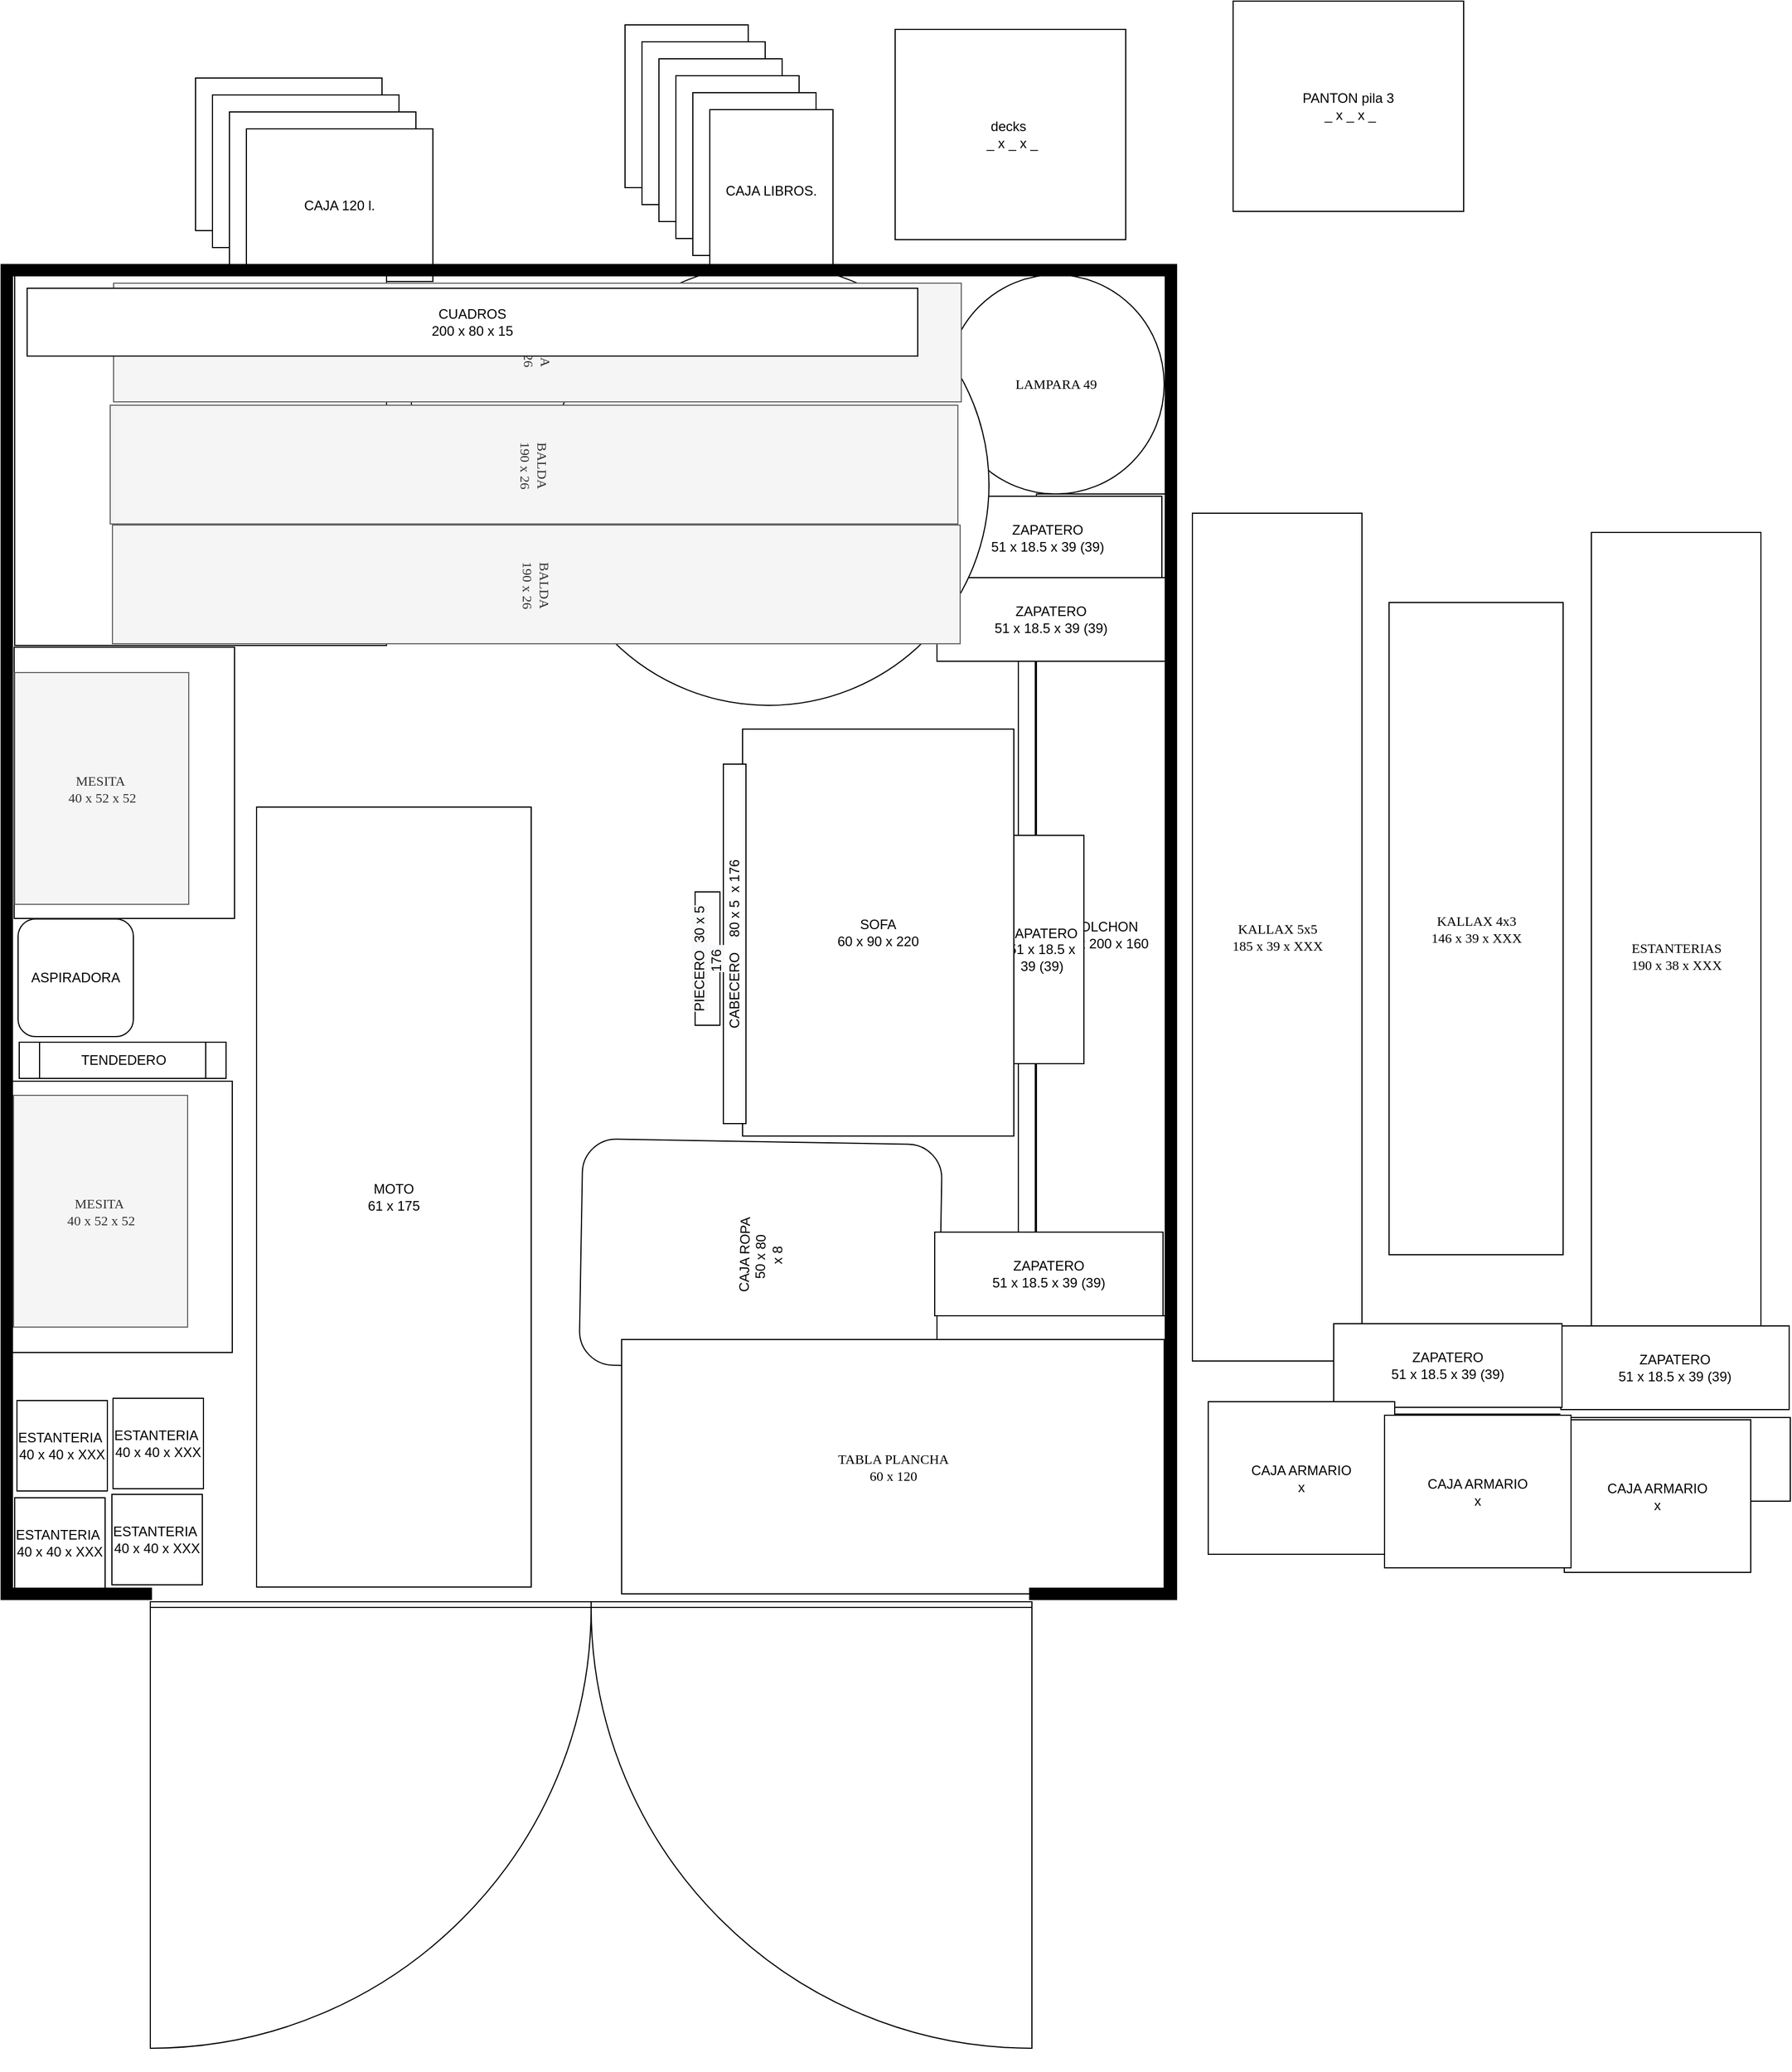 <mxfile version="14.2.7" type="github">
  <diagram name="Page-1" id="38b20595-45e3-9b7f-d5ca-b57f44c5b66d">
    <mxGraphModel dx="1684" dy="2404" grid="0" gridSize="15" guides="0" tooltips="1" connect="0" arrows="0" fold="1" page="1" pageScale="1" pageWidth="1043" pageHeight="1181" background="none" math="1" shadow="0">
      <root>
        <mxCell id="0" />
        <mxCell id="1" parent="0" />
        <mxCell id="r4qnVybcs4rJ6ydenGPn-2" value="ESTANTERIAS&lt;br&gt;190 x 38 x XXX" style="shape=rect;shadow=0;rounded=0;comic=0;fontFamily=Verdana;fontSize=12;align=center;html=1;text=moto" parent="1" vertex="1">
          <mxGeometry x="1407" y="237" width="150" height="750" as="geometry" />
        </mxCell>
        <mxCell id="r4qnVybcs4rJ6ydenGPn-8" value="LAVADORA&lt;br&gt;65 x 50" style="rounded=0;whiteSpace=wrap;html=1;strokeColor=#000000;fillColor=#ffffff;rotation=-90;" parent="1" vertex="1">
          <mxGeometry x="-13" y="745" width="240" height="195" as="geometry" />
        </mxCell>
        <mxCell id="r4qnVybcs4rJ6ydenGPn-9" value="LAVAVAJILLAS&lt;br&gt;65 x 50" style="rounded=0;whiteSpace=wrap;html=1;strokeColor=#000000;fillColor=#ffffff;rotation=-90;" parent="1" vertex="1">
          <mxGeometry x="-11" y="361" width="240" height="195" as="geometry" />
        </mxCell>
        <mxCell id="r4qnVybcs4rJ6ydenGPn-16" value="TABLEROS&lt;br&gt;" style="rounded=0;whiteSpace=wrap;html=1;strokeColor=#000000;fillColor=#ffffff;" parent="1" vertex="1">
          <mxGeometry x="900" y="261" width="15" height="675" as="geometry" />
        </mxCell>
        <mxCell id="r4qnVybcs4rJ6ydenGPn-27" value="KALLAX 5x5&lt;br&gt;185 x 39 x XXX" style="shape=rect;shadow=0;rounded=0;comic=0;fontFamily=Verdana;fontSize=12;align=center;html=1;text=moto" parent="1" vertex="1">
          <mxGeometry x="1054" y="220" width="150" height="750" as="geometry" />
        </mxCell>
        <mxCell id="r4qnVybcs4rJ6ydenGPn-28" value="KALLAX 4x3&lt;br&gt;146 x 39 x XXX" style="shape=rect;shadow=0;rounded=0;comic=0;fontFamily=Verdana;fontSize=12;align=center;html=1;text=moto" parent="1" vertex="1">
          <mxGeometry x="1228" y="299" width="154" height="577" as="geometry" />
        </mxCell>
        <mxCell id="r4qnVybcs4rJ6ydenGPn-34" value="BASE MESA aprox. 58&lt;br&gt;" style="shape=ellipse;shadow=0;rounded=0;comic=0;fontFamily=Verdana;fontSize=12;align=center;html=1;" parent="1" vertex="1">
          <mxGeometry x="586" y="90" width="230" height="230" as="geometry" />
        </mxCell>
        <mxCell id="r4qnVybcs4rJ6ydenGPn-35" value="CAJA 144 l." style="rounded=0;whiteSpace=wrap;html=1;strokeColor=#000000;fillColor=#ffffff;" parent="1" vertex="1">
          <mxGeometry x="349" y="121" width="165" height="135" as="geometry" />
        </mxCell>
        <mxCell id="r4qnVybcs4rJ6ydenGPn-36" value="CAJA 144 l." style="rounded=0;whiteSpace=wrap;html=1;strokeColor=#000000;fillColor=#ffffff;" parent="1" vertex="1">
          <mxGeometry x="666" y="118" width="165" height="135" as="geometry" />
        </mxCell>
        <mxCell id="r4qnVybcs4rJ6ydenGPn-38" value="CAJA 144 l." style="rounded=0;whiteSpace=wrap;html=1;strokeColor=#000000;fillColor=#ffffff;" parent="1" vertex="1">
          <mxGeometry x="521" y="123" width="165" height="135" as="geometry" />
        </mxCell>
        <mxCell id="r4qnVybcs4rJ6ydenGPn-40" value="CAJA ROPA&lt;br&gt;50 x 80&amp;nbsp;&lt;br&gt;x 8" style="rounded=1;whiteSpace=wrap;html=1;strokeColor=#000000;fillColor=#ffffff;rotation=-89;direction=south;" parent="1" vertex="1">
          <mxGeometry x="572" y="717" width="200" height="318" as="geometry" />
        </mxCell>
        <mxCell id="r4qnVybcs4rJ6ydenGPn-45" value="ZAPATERO&lt;br&gt;51 x 18.5 x 39 (39)" style="rounded=0;whiteSpace=wrap;html=1;strokeColor=#000000;fillColor=#ffffff;" parent="1" vertex="1">
          <mxGeometry x="1380" y="939" width="202" height="74" as="geometry" />
        </mxCell>
        <mxCell id="r4qnVybcs4rJ6ydenGPn-46" value="ZAPATERO&lt;br&gt;51 x 18.5 x 39 (39)" style="rounded=0;whiteSpace=wrap;html=1;strokeColor=#000000;fillColor=#ffffff;" parent="1" vertex="1">
          <mxGeometry x="1179" y="937" width="202" height="74" as="geometry" />
        </mxCell>
        <mxCell id="r4qnVybcs4rJ6ydenGPn-49" value="ZAPATERO&lt;br&gt;51 x 18.5 x 39 (39)" style="rounded=0;whiteSpace=wrap;html=1;strokeColor=#000000;fillColor=#ffffff;" parent="1" vertex="1">
          <mxGeometry x="1177" y="1017" width="202" height="74" as="geometry" />
        </mxCell>
        <mxCell id="r4qnVybcs4rJ6ydenGPn-50" value="ZAPATERO&lt;br&gt;51 x 18.5 x 39 (39)" style="rounded=0;whiteSpace=wrap;html=1;strokeColor=#000000;fillColor=#ffffff;" parent="1" vertex="1">
          <mxGeometry x="1381" y="1020" width="202" height="74" as="geometry" />
        </mxCell>
        <mxCell id="r4qnVybcs4rJ6ydenGPn-60" value="decks&amp;nbsp;&lt;br&gt;&amp;nbsp;_ x _ x _" style="rounded=0;whiteSpace=wrap;html=1;strokeColor=#000000;fillColor=#ffffff;" parent="1" vertex="1">
          <mxGeometry x="791" y="-208" width="204" height="186" as="geometry" />
        </mxCell>
        <mxCell id="r4qnVybcs4rJ6ydenGPn-61" value="CAJA 120 l." style="rounded=0;whiteSpace=wrap;html=1;strokeColor=#000000;fillColor=#ffffff;" parent="1" vertex="1">
          <mxGeometry x="172" y="-165" width="165" height="135" as="geometry" />
        </mxCell>
        <mxCell id="r4qnVybcs4rJ6ydenGPn-62" value="CAJA 120 l." style="rounded=0;whiteSpace=wrap;html=1;strokeColor=#000000;fillColor=#ffffff;" parent="1" vertex="1">
          <mxGeometry x="187" y="-150" width="165" height="135" as="geometry" />
        </mxCell>
        <mxCell id="r4qnVybcs4rJ6ydenGPn-63" value="CAJA 120 l." style="rounded=0;whiteSpace=wrap;html=1;strokeColor=#000000;fillColor=#ffffff;" parent="1" vertex="1">
          <mxGeometry x="187" y="-150" width="165" height="135" as="geometry" />
        </mxCell>
        <mxCell id="r4qnVybcs4rJ6ydenGPn-64" value="CAJA 120 l." style="rounded=0;whiteSpace=wrap;html=1;strokeColor=#000000;fillColor=#ffffff;" parent="1" vertex="1">
          <mxGeometry x="202" y="-135" width="165" height="135" as="geometry" />
        </mxCell>
        <mxCell id="r4qnVybcs4rJ6ydenGPn-65" value="CAJA 120 l." style="rounded=0;whiteSpace=wrap;html=1;strokeColor=#000000;fillColor=#ffffff;" parent="1" vertex="1">
          <mxGeometry x="202" y="-135" width="165" height="135" as="geometry" />
        </mxCell>
        <mxCell id="r4qnVybcs4rJ6ydenGPn-66" value="CAJA 120 l." style="rounded=0;whiteSpace=wrap;html=1;strokeColor=#000000;fillColor=#ffffff;" parent="1" vertex="1">
          <mxGeometry x="217" y="-120" width="165" height="135" as="geometry" />
        </mxCell>
        <mxCell id="r4qnVybcs4rJ6ydenGPn-67" value="CAJA LIBROS." style="rounded=0;whiteSpace=wrap;html=1;strokeColor=#000000;fillColor=#ffffff;" parent="1" vertex="1">
          <mxGeometry x="552" y="-212" width="109" height="144" as="geometry" />
        </mxCell>
        <mxCell id="r4qnVybcs4rJ6ydenGPn-68" value="CAJA LIBROS." style="rounded=0;whiteSpace=wrap;html=1;strokeColor=#000000;fillColor=#ffffff;" parent="1" vertex="1">
          <mxGeometry x="567" y="-197" width="109" height="144" as="geometry" />
        </mxCell>
        <mxCell id="r4qnVybcs4rJ6ydenGPn-69" value="CAJA LIBROS." style="rounded=0;whiteSpace=wrap;html=1;strokeColor=#000000;fillColor=#ffffff;" parent="1" vertex="1">
          <mxGeometry x="582" y="-182" width="109" height="144" as="geometry" />
        </mxCell>
        <mxCell id="r4qnVybcs4rJ6ydenGPn-70" value="CAJA LIBROS." style="rounded=0;whiteSpace=wrap;html=1;strokeColor=#000000;fillColor=#ffffff;" parent="1" vertex="1">
          <mxGeometry x="597" y="-167" width="109" height="144" as="geometry" />
        </mxCell>
        <mxCell id="r4qnVybcs4rJ6ydenGPn-71" value="CAJA LIBROS." style="rounded=0;whiteSpace=wrap;html=1;strokeColor=#000000;fillColor=#ffffff;" parent="1" vertex="1">
          <mxGeometry x="612" y="-152" width="109" height="144" as="geometry" />
        </mxCell>
        <mxCell id="r4qnVybcs4rJ6ydenGPn-72" value="CAJA LIBROS." style="rounded=0;whiteSpace=wrap;html=1;strokeColor=#000000;fillColor=#ffffff;" parent="1" vertex="1">
          <mxGeometry x="627" y="-137" width="109" height="144" as="geometry" />
        </mxCell>
        <mxCell id="5UWoC-fxccsJFHag1fMj-1" value="PANTON pila 3&lt;br&gt;&amp;nbsp;_ x _ x _" style="rounded=0;whiteSpace=wrap;html=1;strokeColor=#000000;fillColor=#ffffff;" vertex="1" parent="1">
          <mxGeometry x="1090" y="-233" width="204" height="186" as="geometry" />
        </mxCell>
        <mxCell id="5UWoC-fxccsJFHag1fMj-2" value="ZAPATERO&lt;br&gt;51 x 18.5 x 39 (39)" style="rounded=0;whiteSpace=wrap;html=1;strokeColor=#000000;fillColor=#ffffff;direction=south;" vertex="1" parent="1">
          <mxGeometry x="959" y="504" width="74" height="202" as="geometry" />
        </mxCell>
        <mxCell id="r4qnVybcs4rJ6ydenGPn-10" value="COLCHON&lt;br&gt;30 x 200 x 160" style="rounded=0;whiteSpace=wrap;html=1;strokeColor=#000000;fillColor=#ffffff;" parent="1" vertex="1">
          <mxGeometry x="916" y="203" width="120" height="780" as="geometry" />
        </mxCell>
        <mxCell id="r4qnVybcs4rJ6ydenGPn-37" value="CAJA 144 l." style="rounded=0;whiteSpace=wrap;html=1;strokeColor=#000000;fillColor=#ffffff;" parent="1" vertex="1">
          <mxGeometry x="198" y="110" width="165" height="135" as="geometry" />
        </mxCell>
        <mxCell id="r4qnVybcs4rJ6ydenGPn-29" value="lampara 31" style="shape=ellipse;shadow=0;rounded=0;comic=0;fontFamily=Verdana;fontSize=12;align=center;html=1;" parent="1" vertex="1">
          <mxGeometry x="882" y="52" width="124" height="122" as="geometry" />
        </mxCell>
        <mxCell id="r4qnVybcs4rJ6ydenGPn-30" value="LAMPARA 49" style="shape=ellipse;shadow=0;rounded=0;comic=0;fontFamily=Verdana;fontSize=12;align=center;html=1;" parent="1" vertex="1">
          <mxGeometry x="837" y="9" width="192" height="194" as="geometry" />
        </mxCell>
        <mxCell id="r4qnVybcs4rJ6ydenGPn-48" value="ZAPATERO&lt;br&gt;51 x 18.5 x 39 (39)" style="rounded=0;whiteSpace=wrap;html=1;strokeColor=#000000;fillColor=#ffffff;direction=west;" parent="1" vertex="1">
          <mxGeometry x="825" y="205" width="202" height="74" as="geometry" />
        </mxCell>
        <mxCell id="r4qnVybcs4rJ6ydenGPn-47" value="ZAPATERO&lt;br&gt;51 x 18.5 x 39 (39)" style="rounded=0;whiteSpace=wrap;html=1;strokeColor=#000000;fillColor=#ffffff;direction=west;" parent="1" vertex="1">
          <mxGeometry x="828" y="277" width="202" height="74" as="geometry" />
        </mxCell>
        <mxCell id="5UWoC-fxccsJFHag1fMj-3" value="ZAPATERO&lt;br&gt;51 x 18.5 x 39 (39)" style="rounded=0;whiteSpace=wrap;html=1;strokeColor=#000000;fillColor=#ffffff;direction=south;" vertex="1" parent="1">
          <mxGeometry x="884" y="505" width="74" height="202" as="geometry" />
        </mxCell>
        <mxCell id="5UWoC-fxccsJFHag1fMj-4" value="ZAPATERO&lt;br&gt;51 x 18.5 x 39 (39)" style="rounded=0;whiteSpace=wrap;html=1;strokeColor=#000000;fillColor=#ffffff;direction=west;" vertex="1" parent="1">
          <mxGeometry x="826" y="856" width="202" height="74" as="geometry" />
        </mxCell>
        <mxCell id="5UWoC-fxccsJFHag1fMj-5" value="ZAPATERO&lt;br&gt;51 x 18.5 x 39 (39)" style="rounded=0;whiteSpace=wrap;html=1;strokeColor=#000000;fillColor=#ffffff;direction=west;" vertex="1" parent="1">
          <mxGeometry x="828" y="930" width="202" height="74" as="geometry" />
        </mxCell>
        <mxCell id="r4qnVybcs4rJ6ydenGPn-11" value="SOFA&lt;br&gt;60 x 90 x 220" style="rounded=0;whiteSpace=wrap;html=1;strokeColor=#000000;fillColor=#ffffff;" parent="1" vertex="1">
          <mxGeometry x="656" y="411" width="240" height="360" as="geometry" />
        </mxCell>
        <mxCell id="r4qnVybcs4rJ6ydenGPn-53" value="&lt;span&gt;CABECERO&amp;nbsp; &amp;nbsp;&amp;nbsp;&lt;/span&gt;&lt;span&gt;80 x 5&amp;nbsp; x 176&lt;/span&gt;" style="rounded=0;whiteSpace=wrap;html=1;strokeColor=#000000;fillColor=#ffffff;rotation=-90;" parent="1" vertex="1">
          <mxGeometry x="490" y="591" width="318" height="20" as="geometry" />
        </mxCell>
        <mxCell id="r4qnVybcs4rJ6ydenGPn-54" value="&lt;span style=&quot;color: rgb(0 , 0 , 0) ; font-family: &amp;#34;helvetica&amp;#34; ; font-size: 12px ; font-style: normal ; font-weight: 400 ; letter-spacing: normal ; text-align: center ; text-indent: 0px ; text-transform: none ; word-spacing: 0px ; background-color: rgb(248 , 249 , 250) ; display: inline ; float: none&quot;&gt;PIECERO&amp;nbsp;&amp;nbsp;&lt;/span&gt;&lt;span style=&quot;color: rgb(0 , 0 , 0) ; font-family: &amp;#34;helvetica&amp;#34; ; font-size: 12px ; font-style: normal ; font-weight: 400 ; letter-spacing: normal ; text-align: center ; text-indent: 0px ; text-transform: none ; word-spacing: 0px ; background-color: rgb(248 , 249 , 250) ; display: inline ; float: none&quot;&gt;30 x 5 176&amp;nbsp;&lt;/span&gt;" style="rounded=0;whiteSpace=wrap;html=1;strokeColor=#000000;fillColor=#ffffff;rotation=-90;" parent="1" vertex="1">
          <mxGeometry x="566" y="603" width="118" height="22" as="geometry" />
        </mxCell>
        <mxCell id="r4qnVybcs4rJ6ydenGPn-12" value="MOTO&lt;br&gt;61 x 175" style="rounded=0;whiteSpace=wrap;html=1;strokeColor=#000000;fillColor=#ffffff;" parent="1" vertex="1">
          <mxGeometry x="226" y="480" width="243" height="690" as="geometry" />
        </mxCell>
        <mxCell id="r4qnVybcs4rJ6ydenGPn-41" value="ASPIRADORA" style="rounded=1;whiteSpace=wrap;html=1;strokeColor=#000000;fillColor=#ffffff;" parent="1" vertex="1">
          <mxGeometry x="15" y="579" width="102" height="104" as="geometry" />
        </mxCell>
        <mxCell id="r4qnVybcs4rJ6ydenGPn-42" value="TENDEDERO" style="shape=process;whiteSpace=wrap;html=1;backgroundOutline=1;strokeColor=#000000;fillColor=#ffffff;" parent="1" vertex="1">
          <mxGeometry x="16" y="688" width="183" height="32" as="geometry" />
        </mxCell>
        <mxCell id="r4qnVybcs4rJ6ydenGPn-58" value="ESTANTERIA&amp;nbsp;&lt;br&gt;40 x 40 x XXX" style="whiteSpace=wrap;html=1;aspect=fixed;strokeColor=#000000;fillColor=#ffffff;" parent="1" vertex="1">
          <mxGeometry x="99" y="1003" width="80" height="80" as="geometry" />
        </mxCell>
        <mxCell id="r4qnVybcs4rJ6ydenGPn-56" value="ESTANTERIA&amp;nbsp;&lt;br&gt;40 x 40 x XXX" style="whiteSpace=wrap;html=1;aspect=fixed;strokeColor=#000000;fillColor=#ffffff;" parent="1" vertex="1">
          <mxGeometry x="14" y="1005" width="80" height="80" as="geometry" />
        </mxCell>
        <mxCell id="r4qnVybcs4rJ6ydenGPn-57" value="ESTANTERIA&amp;nbsp;&lt;br&gt;40 x 40 x XXX" style="whiteSpace=wrap;html=1;aspect=fixed;strokeColor=#000000;fillColor=#ffffff;" parent="1" vertex="1">
          <mxGeometry x="12" y="1091" width="80" height="80" as="geometry" />
        </mxCell>
        <mxCell id="r4qnVybcs4rJ6ydenGPn-59" value="ESTANTERIA&amp;nbsp;&lt;br&gt;40 x 40 x XXX" style="whiteSpace=wrap;html=1;aspect=fixed;strokeColor=#000000;fillColor=#ffffff;" parent="1" vertex="1">
          <mxGeometry x="98" y="1088" width="80" height="80" as="geometry" />
        </mxCell>
        <mxCell id="5UWoC-fxccsJFHag1fMj-7" value="38 - zapateros" parent="0" visible="0" />
        <mxCell id="5UWoC-fxccsJFHag1fMj-8" value="segundo piso" visible="0" parent="0" />
        <mxCell id="r4qnVybcs4rJ6ydenGPn-23" value="BALDA&lt;br&gt;190 x 26" style="shape=rect;shadow=0;rounded=0;comic=0;fontFamily=Verdana;fontSize=12;align=center;html=1;text=moto;fillColor=#f5f5f5;strokeColor=#666666;fontColor=#333333;" parent="5UWoC-fxccsJFHag1fMj-8" vertex="1">
          <mxGeometry x="6" y="199" width="105" height="750" as="geometry" />
        </mxCell>
        <mxCell id="r4qnVybcs4rJ6ydenGPn-44" value="CUBO&amp;nbsp;&lt;br&gt;33 x 30" style="rounded=1;whiteSpace=wrap;html=1;strokeColor=#000000;fillColor=#ffffff;" parent="5UWoC-fxccsJFHag1fMj-8" vertex="1">
          <mxGeometry x="11" y="838" width="120" height="60" as="geometry" />
        </mxCell>
        <mxCell id="r4qnVybcs4rJ6ydenGPn-43" value="CUBO NEGRO&lt;br&gt;43 x 26" style="rounded=1;whiteSpace=wrap;html=1;strokeColor=#000000;fillColor=#ffffff;" parent="5UWoC-fxccsJFHag1fMj-8" vertex="1">
          <mxGeometry x="17" y="915" width="120" height="60" as="geometry" />
        </mxCell>
        <mxCell id="5UWoC-fxccsJFHag1fMj-11" value="BALDA&lt;br&gt;190 x 26" style="shape=rect;shadow=0;rounded=0;comic=0;fontFamily=Verdana;fontSize=12;align=center;html=1;text=moto;fillColor=#f5f5f5;strokeColor=#666666;fontColor=#333333;" vertex="1" parent="5UWoC-fxccsJFHag1fMj-8">
          <mxGeometry x="6" y="199" width="105" height="750" as="geometry" />
        </mxCell>
        <mxCell id="5UWoC-fxccsJFHag1fMj-12" value="CUBO&amp;nbsp;&lt;br&gt;33 x 30" style="rounded=1;whiteSpace=wrap;html=1;strokeColor=#000000;fillColor=#ffffff;" vertex="1" parent="5UWoC-fxccsJFHag1fMj-8">
          <mxGeometry x="11" y="838" width="120" height="60" as="geometry" />
        </mxCell>
        <mxCell id="5UWoC-fxccsJFHag1fMj-13" value="CUBO NEGRO&lt;br&gt;43 x 26" style="rounded=1;whiteSpace=wrap;html=1;strokeColor=#000000;fillColor=#ffffff;" vertex="1" parent="5UWoC-fxccsJFHag1fMj-8">
          <mxGeometry x="17" y="915" width="120" height="60" as="geometry" />
        </mxCell>
        <mxCell id="5UWoC-fxccsJFHag1fMj-9" value="primer piso" parent="0" />
        <mxCell id="48ef80bc37b76060-383" value="MESA&amp;nbsp;&lt;br&gt;100 x 100 x 74.5" style="shape=ellipse;shadow=0;rounded=0;comic=0;fontFamily=Verdana;fontSize=12;align=center;html=1;" parent="5UWoC-fxccsJFHag1fMj-9" vertex="1">
          <mxGeometry x="484" width="390" height="390" as="geometry" />
        </mxCell>
        <mxCell id="r4qnVybcs4rJ6ydenGPn-32" value="MESA PLEGLABLE&lt;br&gt;84 x 84&amp;nbsp; x 74" style="rounded=0;whiteSpace=wrap;html=1;strokeColor=#000000;fillColor=#ffffff;" parent="5UWoC-fxccsJFHag1fMj-9" vertex="1">
          <mxGeometry x="12" y="8" width="329" height="329" as="geometry" />
        </mxCell>
        <mxCell id="r4qnVybcs4rJ6ydenGPn-26" value="MESITA&amp;nbsp;&lt;br&gt;40 x 52 x 52" style="shape=rect;shadow=0;rounded=0;comic=0;fontFamily=Verdana;fontSize=12;align=center;html=1;text=moto;fillColor=#f5f5f5;strokeColor=#666666;fontColor=#333333;direction=south;" parent="5UWoC-fxccsJFHag1fMj-9" vertex="1">
          <mxGeometry x="12" y="361" width="154" height="205" as="geometry" />
        </mxCell>
        <mxCell id="r4qnVybcs4rJ6ydenGPn-25" value="MESITA&amp;nbsp;&lt;br&gt;40 x 52 x 52" style="shape=rect;shadow=0;rounded=0;comic=0;fontFamily=Verdana;fontSize=12;align=center;html=1;text=moto;fillColor=#f5f5f5;strokeColor=#666666;fontColor=#333333;direction=south;" parent="5UWoC-fxccsJFHag1fMj-9" vertex="1">
          <mxGeometry x="11" y="735" width="154" height="205" as="geometry" />
        </mxCell>
        <mxCell id="5UWoC-fxccsJFHag1fMj-6" value="BALDA&lt;br&gt;190 x 26" style="shape=rect;shadow=0;rounded=0;comic=0;fontFamily=Verdana;fontSize=12;align=center;html=1;text=moto;fillColor=#f5f5f5;strokeColor=#666666;fontColor=#333333;rotation=90;" vertex="1" parent="5UWoC-fxccsJFHag1fMj-9">
          <mxGeometry x="421" y="-92" width="105" height="750" as="geometry" />
        </mxCell>
        <mxCell id="r4qnVybcs4rJ6ydenGPn-39" value="BALDA&lt;br&gt;190 x 26" style="shape=rect;shadow=0;rounded=0;comic=0;fontFamily=Verdana;fontSize=12;align=center;html=1;text=moto;fillColor=#f5f5f5;strokeColor=#666666;fontColor=#333333;rotation=90;" parent="5UWoC-fxccsJFHag1fMj-9" vertex="1">
          <mxGeometry x="419" y="-198" width="105" height="750" as="geometry" />
        </mxCell>
        <mxCell id="r4qnVybcs4rJ6ydenGPn-24" value="BALDA&lt;br&gt;190 x 26" style="shape=rect;shadow=0;rounded=0;comic=0;fontFamily=Verdana;fontSize=12;align=center;html=1;text=moto;fillColor=#f5f5f5;strokeColor=#666666;fontColor=#333333;rotation=90;" parent="5UWoC-fxccsJFHag1fMj-9" vertex="1">
          <mxGeometry x="422" y="-306" width="105" height="750" as="geometry" />
        </mxCell>
        <mxCell id="r4qnVybcs4rJ6ydenGPn-55" value="CUADROS&lt;br&gt;200 x 80 x 15" style="rounded=0;whiteSpace=wrap;html=1;strokeColor=#000000;fillColor=#ffffff;" parent="5UWoC-fxccsJFHag1fMj-9" vertex="1">
          <mxGeometry x="23" y="21" width="788" height="60" as="geometry" />
        </mxCell>
        <mxCell id="r4qnVybcs4rJ6ydenGPn-14" value="CAJA ARMARIO&lt;br&gt;x" style="rounded=0;whiteSpace=wrap;html=1;strokeColor=#000000;fillColor=#ffffff;" parent="5UWoC-fxccsJFHag1fMj-9" vertex="1">
          <mxGeometry x="1068" y="1006" width="165" height="135" as="geometry" />
        </mxCell>
        <mxCell id="r4qnVybcs4rJ6ydenGPn-15" value="CAJA ARMARIO&lt;br&gt;x" style="rounded=0;whiteSpace=wrap;html=1;strokeColor=#000000;fillColor=#ffffff;" parent="5UWoC-fxccsJFHag1fMj-9" vertex="1">
          <mxGeometry x="1383" y="1022" width="165" height="135" as="geometry" />
        </mxCell>
        <mxCell id="r4qnVybcs4rJ6ydenGPn-13" value="CAJA ARMARIO&lt;br&gt;x" style="rounded=0;whiteSpace=wrap;html=1;strokeColor=#000000;fillColor=#ffffff;" parent="5UWoC-fxccsJFHag1fMj-9" vertex="1">
          <mxGeometry x="1224" y="1018" width="165" height="135" as="geometry" />
        </mxCell>
        <mxCell id="r4qnVybcs4rJ6ydenGPn-3" value="TABLA PLANCHA&lt;br&gt;60 x 120" style="shape=rect;shadow=0;rounded=0;comic=0;fontFamily=Verdana;fontSize=12;align=center;html=1;text=moto;direction=south;" parent="5UWoC-fxccsJFHag1fMj-9" vertex="1">
          <mxGeometry x="549" y="951" width="480" height="225" as="geometry" />
        </mxCell>
        <mxCell id="5UWoC-fxccsJFHag1fMj-10" value="Paredes" parent="0" />
        <mxCell id="r4qnVybcs4rJ6ydenGPn-22" value="" style="verticalLabelPosition=bottom;html=1;verticalAlign=top;align=center;shape=mxgraph.floorplan.doorDouble;aspect=fixed;strokeColor=#000000;fillColor=#ffffff;" parent="5UWoC-fxccsJFHag1fMj-10" vertex="1">
          <mxGeometry x="132" y="1183" width="780" height="414.38" as="geometry" />
        </mxCell>
        <mxCell id="r4qnVybcs4rJ6ydenGPn-19" value="" style="verticalLabelPosition=bottom;html=1;verticalAlign=top;align=center;shape=mxgraph.floorplan.wallCorner;fillColor=#000000;direction=south;strokeColor=#000000;" parent="5UWoC-fxccsJFHag1fMj-10" vertex="1">
          <mxGeometry x="515" width="525" height="1170" as="geometry" />
        </mxCell>
        <mxCell id="r4qnVybcs4rJ6ydenGPn-17" value="" style="verticalLabelPosition=bottom;html=1;verticalAlign=top;align=center;shape=mxgraph.floorplan.wallCorner;fillColor=#000000;strokeColor=#000000;" parent="5UWoC-fxccsJFHag1fMj-10" vertex="1">
          <mxGeometry width="1028" height="1170" as="geometry" />
        </mxCell>
        <mxCell id="r4qnVybcs4rJ6ydenGPn-20" value="" style="verticalLabelPosition=bottom;html=1;verticalAlign=top;align=center;shape=mxgraph.floorplan.wallCorner;fillColor=#000000;direction=north;strokeColor=#000000;" parent="5UWoC-fxccsJFHag1fMj-10" vertex="1">
          <mxGeometry y="1157" width="133" height="24" as="geometry" />
        </mxCell>
        <mxCell id="r4qnVybcs4rJ6ydenGPn-21" value="" style="verticalLabelPosition=bottom;html=1;verticalAlign=top;align=center;shape=mxgraph.floorplan.wallCorner;fillColor=#000000;direction=west;strokeColor=#000000;" parent="5UWoC-fxccsJFHag1fMj-10" vertex="1">
          <mxGeometry x="910" y="1095" width="130" height="86" as="geometry" />
        </mxCell>
      </root>
    </mxGraphModel>
  </diagram>
</mxfile>
